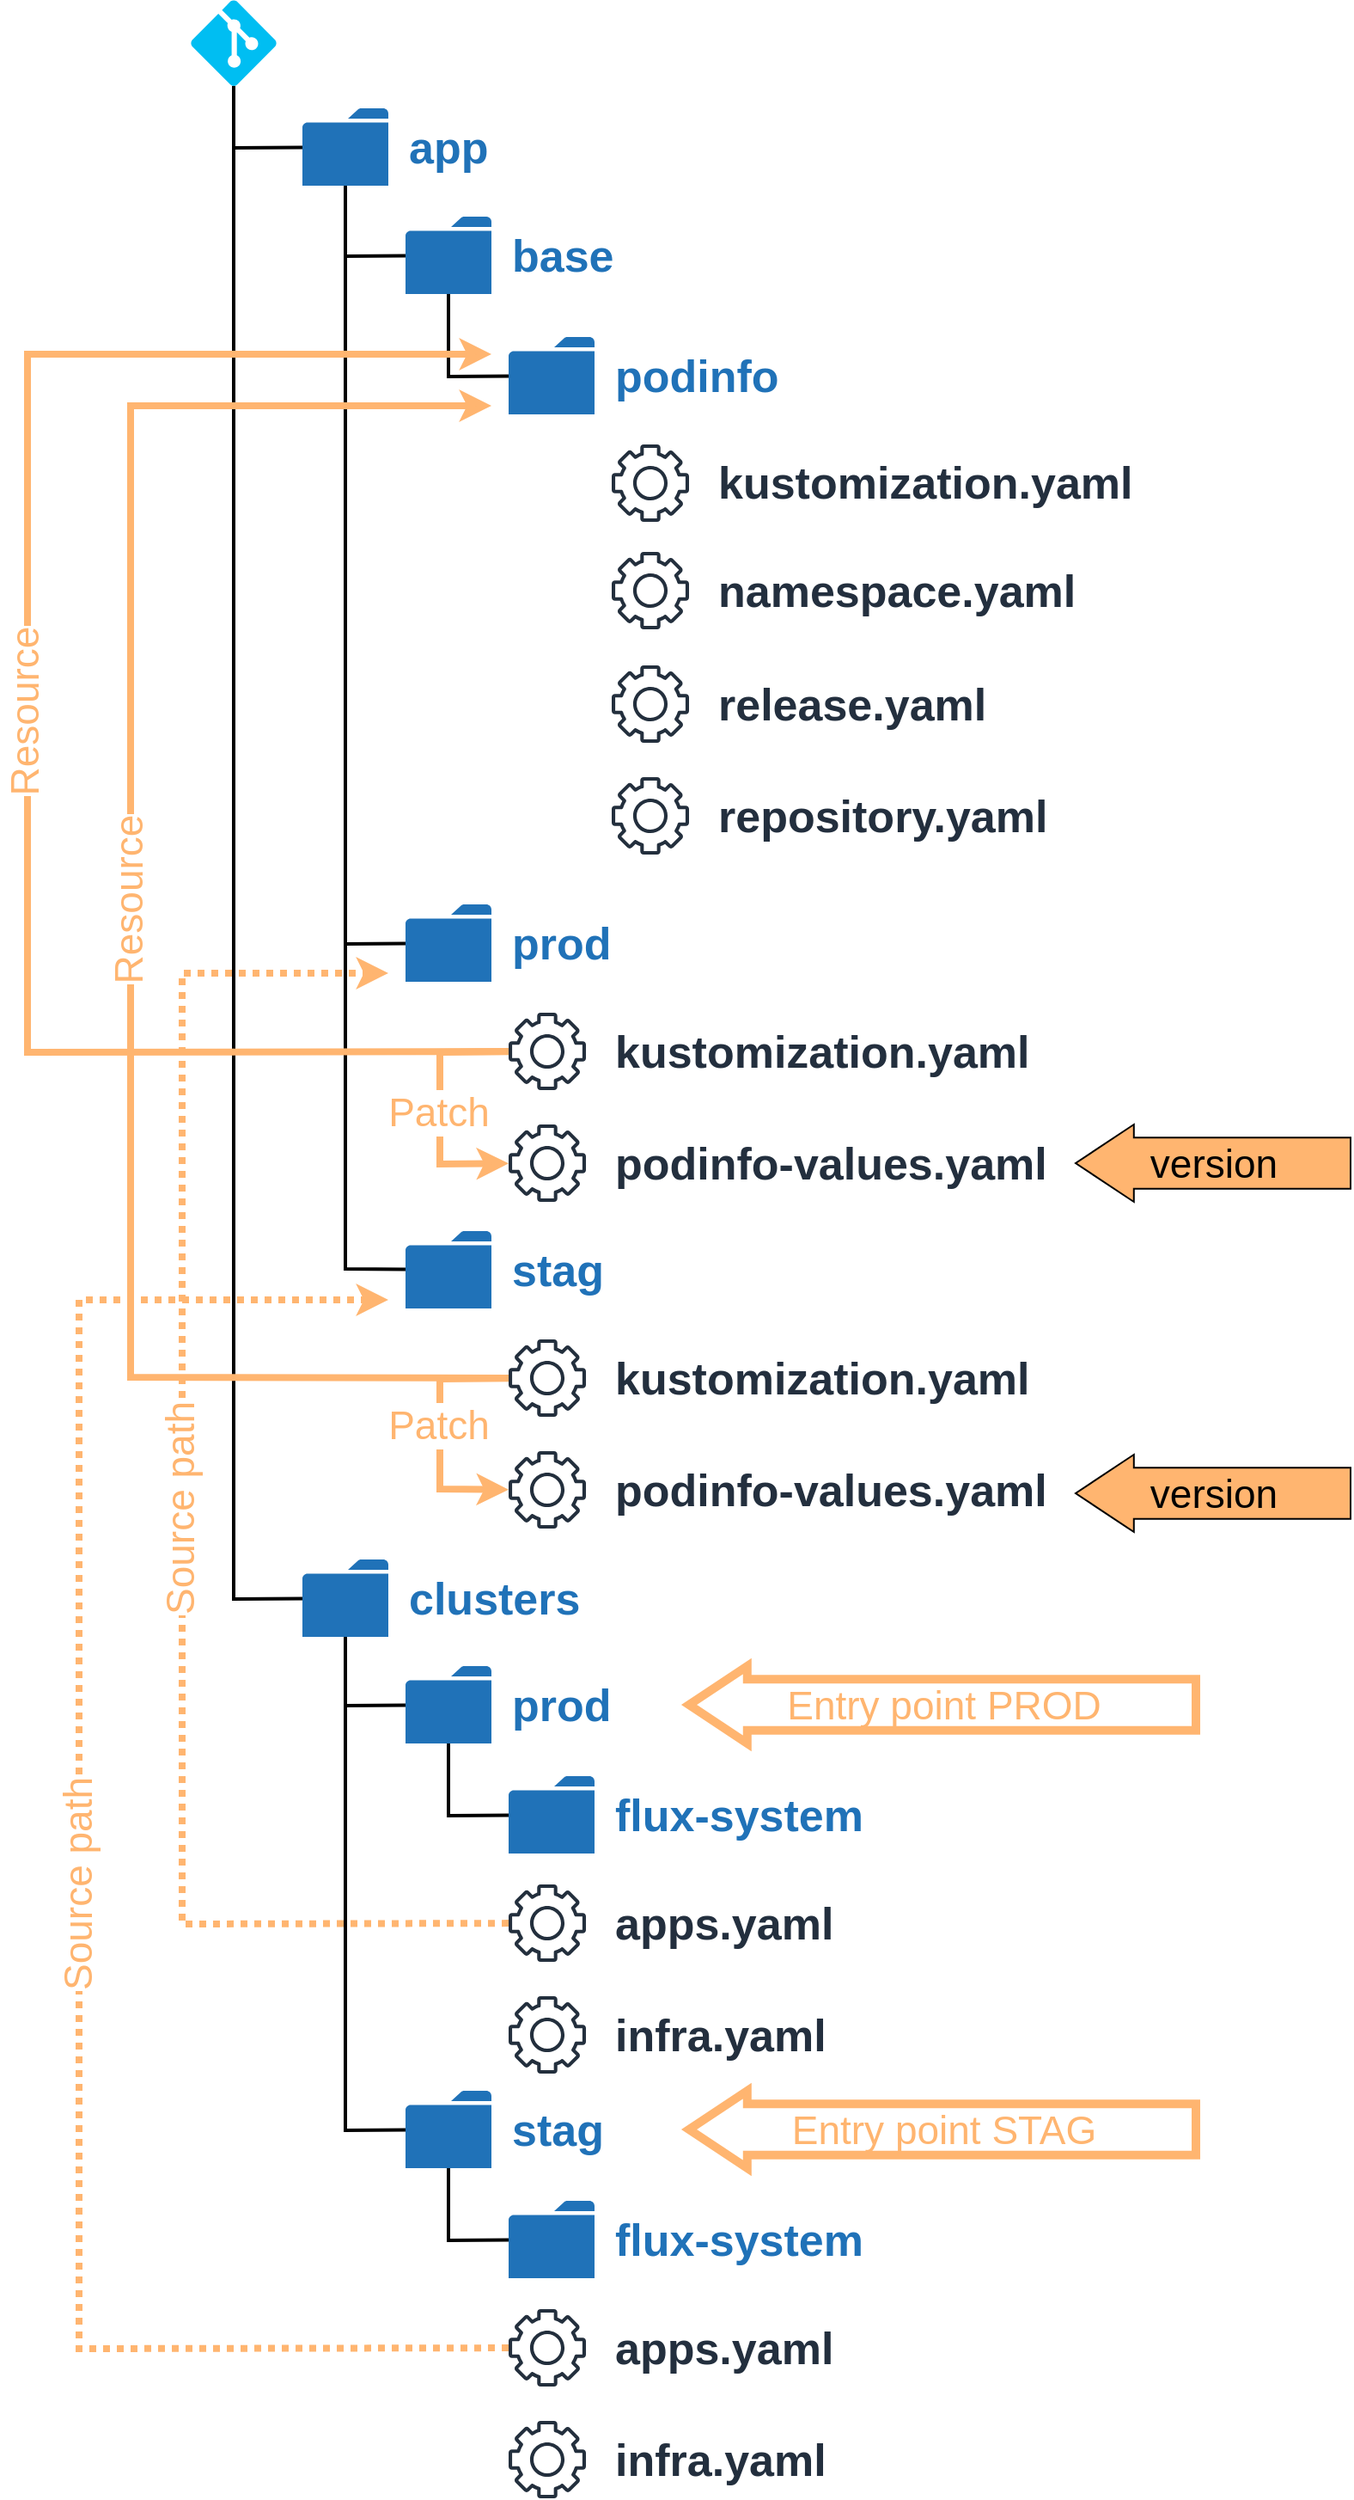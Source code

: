 <mxfile version="23.0.2" type="device">
  <diagram name="Page-1" id="FruoALs_tEZyuk-AfcTi">
    <mxGraphModel dx="1908" dy="1348" grid="1" gridSize="10" guides="1" tooltips="1" connect="1" arrows="0" fold="1" page="1" pageScale="1" pageWidth="827" pageHeight="1169" background="#ffffff" math="0" shadow="0">
      <root>
        <mxCell id="0" />
        <mxCell id="1" parent="0" />
        <mxCell id="3b2edEogAf-gAf7hG7ix-2" value="" style="verticalLabelPosition=bottom;html=1;verticalAlign=top;align=center;strokeColor=none;fillColor=#00BEF2;shape=mxgraph.azure.git_repository;" parent="1" vertex="1">
          <mxGeometry x="135" y="14" width="50" height="50" as="geometry" />
        </mxCell>
        <mxCell id="3b2edEogAf-gAf7hG7ix-6" value="" style="sketch=0;pointerEvents=1;shadow=0;dashed=0;html=1;strokeColor=none;labelPosition=center;verticalLabelPosition=bottom;verticalAlign=top;outlineConnect=0;align=center;shape=mxgraph.office.concepts.folder;fillColor=#2072B8;direction=east;" parent="1" vertex="1">
          <mxGeometry x="200" y="77" width="50" height="45" as="geometry" />
        </mxCell>
        <mxCell id="3b2edEogAf-gAf7hG7ix-7" value="" style="sketch=0;pointerEvents=1;shadow=0;dashed=0;html=1;strokeColor=none;labelPosition=center;verticalLabelPosition=bottom;verticalAlign=top;outlineConnect=0;align=center;shape=mxgraph.office.concepts.folder;fillColor=#2072B8;direction=east;" parent="1" vertex="1">
          <mxGeometry x="200" y="921" width="50" height="45" as="geometry" />
        </mxCell>
        <mxCell id="3b2edEogAf-gAf7hG7ix-10" value="" style="endArrow=none;html=1;rounded=0;entryX=0.5;entryY=1;entryDx=0;entryDy=0;entryPerimeter=0;strokeWidth=2;strokeColor=#000000;" parent="1" source="3b2edEogAf-gAf7hG7ix-6" target="3b2edEogAf-gAf7hG7ix-2" edge="1">
          <mxGeometry width="50" height="50" relative="1" as="geometry">
            <mxPoint x="250" y="120" as="sourcePoint" />
            <mxPoint x="300" y="70" as="targetPoint" />
            <Array as="points">
              <mxPoint x="160" y="100" />
            </Array>
          </mxGeometry>
        </mxCell>
        <mxCell id="3b2edEogAf-gAf7hG7ix-11" value="" style="endArrow=none;html=1;rounded=0;entryX=0.5;entryY=1;entryDx=0;entryDy=0;entryPerimeter=0;strokeColor=#000000;strokeWidth=2;" parent="1" source="3b2edEogAf-gAf7hG7ix-7" target="3b2edEogAf-gAf7hG7ix-2" edge="1">
          <mxGeometry width="50" height="50" relative="1" as="geometry">
            <mxPoint x="250" y="120" as="sourcePoint" />
            <mxPoint x="300" y="70" as="targetPoint" />
            <Array as="points">
              <mxPoint x="160" y="944" />
            </Array>
          </mxGeometry>
        </mxCell>
        <mxCell id="3b2edEogAf-gAf7hG7ix-12" value="&lt;div style=&quot;font-size: 26px;&quot;&gt;&lt;span style=&quot;background-color: initial; font-size: 26px;&quot;&gt;app&lt;/span&gt;&lt;/div&gt;" style="text;html=1;align=left;verticalAlign=middle;whiteSpace=wrap;rounded=0;fontColor=#2072b8;fontSize=26;fontStyle=1" parent="1" vertex="1">
          <mxGeometry x="260" y="84.5" width="60" height="30" as="geometry" />
        </mxCell>
        <mxCell id="3b2edEogAf-gAf7hG7ix-13" value="&lt;div style=&quot;font-size: 26px;&quot;&gt;clusters&lt;/div&gt;" style="text;html=1;align=left;verticalAlign=middle;whiteSpace=wrap;rounded=0;fontColor=#2072b8;fontSize=26;fontStyle=1" parent="1" vertex="1">
          <mxGeometry x="260" y="928.5" width="60" height="30" as="geometry" />
        </mxCell>
        <mxCell id="3b2edEogAf-gAf7hG7ix-17" value="" style="sketch=0;pointerEvents=1;shadow=0;dashed=0;html=1;strokeColor=none;labelPosition=center;verticalLabelPosition=bottom;verticalAlign=top;outlineConnect=0;align=center;shape=mxgraph.office.concepts.folder;fillColor=#2072B8;direction=east;" parent="1" vertex="1">
          <mxGeometry x="260" y="140" width="50" height="45" as="geometry" />
        </mxCell>
        <mxCell id="3b2edEogAf-gAf7hG7ix-18" value="" style="sketch=0;pointerEvents=1;shadow=0;dashed=0;html=1;strokeColor=none;labelPosition=center;verticalLabelPosition=bottom;verticalAlign=top;outlineConnect=0;align=center;shape=mxgraph.office.concepts.folder;fillColor=#2072B8;direction=east;" parent="1" vertex="1">
          <mxGeometry x="260" y="540" width="50" height="45" as="geometry" />
        </mxCell>
        <mxCell id="zaEe0bXdzHLh9Qlse5yY-1" value="&lt;div style=&quot;font-size: 26px;&quot;&gt;&lt;span style=&quot;background-color: initial; font-size: 26px;&quot;&gt;base&lt;/span&gt;&lt;/div&gt;" style="text;html=1;align=left;verticalAlign=middle;whiteSpace=wrap;rounded=0;fontColor=#2072b8;fontSize=26;fontStyle=1" vertex="1" parent="1">
          <mxGeometry x="320" y="147.5" width="60" height="30" as="geometry" />
        </mxCell>
        <mxCell id="zaEe0bXdzHLh9Qlse5yY-2" value="&lt;div style=&quot;font-size: 26px;&quot;&gt;&lt;span style=&quot;background-color: initial; font-size: 26px;&quot;&gt;prod&lt;/span&gt;&lt;/div&gt;" style="text;html=1;align=left;verticalAlign=middle;whiteSpace=wrap;rounded=0;fontColor=#2072b8;fontSize=26;fontStyle=1" vertex="1" parent="1">
          <mxGeometry x="320" y="547.5" width="60" height="30" as="geometry" />
        </mxCell>
        <mxCell id="zaEe0bXdzHLh9Qlse5yY-3" value="" style="sketch=0;pointerEvents=1;shadow=0;dashed=0;html=1;strokeColor=none;labelPosition=center;verticalLabelPosition=bottom;verticalAlign=top;outlineConnect=0;align=center;shape=mxgraph.office.concepts.folder;fillColor=#2072B8;direction=east;" vertex="1" parent="1">
          <mxGeometry x="260" y="730" width="50" height="45" as="geometry" />
        </mxCell>
        <mxCell id="zaEe0bXdzHLh9Qlse5yY-4" value="&lt;div style=&quot;font-size: 26px;&quot;&gt;&lt;span style=&quot;background-color: initial; font-size: 26px;&quot;&gt;stag&lt;/span&gt;&lt;/div&gt;" style="text;html=1;align=left;verticalAlign=middle;whiteSpace=wrap;rounded=0;fontColor=#2072b8;fontSize=26;fontStyle=1" vertex="1" parent="1">
          <mxGeometry x="320" y="737.5" width="60" height="30" as="geometry" />
        </mxCell>
        <mxCell id="zaEe0bXdzHLh9Qlse5yY-5" value="" style="sketch=0;pointerEvents=1;shadow=0;dashed=0;html=1;strokeColor=none;labelPosition=center;verticalLabelPosition=bottom;verticalAlign=top;outlineConnect=0;align=center;shape=mxgraph.office.concepts.folder;fillColor=#2072B8;direction=east;" vertex="1" parent="1">
          <mxGeometry x="320" y="210" width="50" height="45" as="geometry" />
        </mxCell>
        <mxCell id="zaEe0bXdzHLh9Qlse5yY-6" value="&lt;div style=&quot;font-size: 26px;&quot;&gt;&lt;span style=&quot;background-color: initial; font-size: 26px;&quot;&gt;podinfo&lt;/span&gt;&lt;/div&gt;" style="text;html=1;align=left;verticalAlign=middle;whiteSpace=wrap;rounded=0;fontColor=#2072b8;fontSize=26;fontStyle=1" vertex="1" parent="1">
          <mxGeometry x="380" y="217.5" width="60" height="30" as="geometry" />
        </mxCell>
        <mxCell id="zaEe0bXdzHLh9Qlse5yY-8" value="&lt;div style=&quot;font-size: 26px;&quot;&gt;&lt;span style=&quot;background-color: initial; font-size: 26px;&quot;&gt;kustomization.yaml&lt;/span&gt;&lt;/div&gt;" style="text;html=1;align=left;verticalAlign=middle;whiteSpace=wrap;rounded=0;fontColor=#232f3e;fontSize=26;fontStyle=1" vertex="1" parent="1">
          <mxGeometry x="440" y="280" width="60" height="30" as="geometry" />
        </mxCell>
        <mxCell id="zaEe0bXdzHLh9Qlse5yY-10" value="" style="outlineConnect=0;fontColor=#232F3E;gradientColor=none;fillColor=#232F3D;strokeColor=none;dashed=0;verticalLabelPosition=bottom;verticalAlign=top;align=center;html=1;fontSize=12;fontStyle=0;aspect=fixed;pointerEvents=1;shape=mxgraph.aws4.gear;gradientDirection=north;shadow=0;" vertex="1" parent="1">
          <mxGeometry x="380" y="272.5" width="45" height="45" as="geometry" />
        </mxCell>
        <mxCell id="zaEe0bXdzHLh9Qlse5yY-11" value="&lt;div style=&quot;&quot;&gt;namespace.yaml&lt;br&gt;&lt;/div&gt;" style="text;html=1;align=left;verticalAlign=middle;whiteSpace=wrap;rounded=0;fontColor=#232f3e;fontSize=26;fontStyle=1" vertex="1" parent="1">
          <mxGeometry x="440" y="342.5" width="60" height="30" as="geometry" />
        </mxCell>
        <mxCell id="zaEe0bXdzHLh9Qlse5yY-12" value="" style="outlineConnect=0;fontColor=#232F3E;gradientColor=none;fillColor=#232F3D;strokeColor=none;dashed=0;verticalLabelPosition=bottom;verticalAlign=top;align=center;html=1;fontSize=12;fontStyle=0;aspect=fixed;pointerEvents=1;shape=mxgraph.aws4.gear;gradientDirection=north;shadow=0;" vertex="1" parent="1">
          <mxGeometry x="380" y="335" width="45" height="45" as="geometry" />
        </mxCell>
        <mxCell id="zaEe0bXdzHLh9Qlse5yY-13" value="&lt;div style=&quot;&quot;&gt;release.yaml&lt;br&gt;&lt;/div&gt;" style="text;html=1;align=left;verticalAlign=middle;whiteSpace=wrap;rounded=0;fontColor=#232f3e;fontSize=26;fontStyle=1" vertex="1" parent="1">
          <mxGeometry x="440" y="408.5" width="60" height="30" as="geometry" />
        </mxCell>
        <mxCell id="zaEe0bXdzHLh9Qlse5yY-14" value="" style="outlineConnect=0;fontColor=#232F3E;gradientColor=none;fillColor=#232F3D;strokeColor=none;dashed=0;verticalLabelPosition=bottom;verticalAlign=top;align=center;html=1;fontSize=12;fontStyle=0;aspect=fixed;pointerEvents=1;shape=mxgraph.aws4.gear;gradientDirection=north;shadow=0;" vertex="1" parent="1">
          <mxGeometry x="380" y="401" width="45" height="45" as="geometry" />
        </mxCell>
        <mxCell id="zaEe0bXdzHLh9Qlse5yY-15" value="&lt;div style=&quot;&quot;&gt;repository.yaml&lt;br&gt;&lt;/div&gt;" style="text;html=1;align=left;verticalAlign=middle;whiteSpace=wrap;rounded=0;fontColor=#232f3e;fontSize=26;fontStyle=1" vertex="1" parent="1">
          <mxGeometry x="440" y="473.5" width="60" height="30" as="geometry" />
        </mxCell>
        <mxCell id="zaEe0bXdzHLh9Qlse5yY-16" value="" style="outlineConnect=0;fontColor=#232F3E;gradientColor=none;fillColor=#232F3D;strokeColor=none;dashed=0;verticalLabelPosition=bottom;verticalAlign=top;align=center;html=1;fontSize=12;fontStyle=0;aspect=fixed;pointerEvents=1;shape=mxgraph.aws4.gear;gradientDirection=north;shadow=0;" vertex="1" parent="1">
          <mxGeometry x="380" y="466" width="45" height="45" as="geometry" />
        </mxCell>
        <mxCell id="zaEe0bXdzHLh9Qlse5yY-17" value="" style="endArrow=none;html=1;rounded=0;strokeWidth=2;strokeColor=#000000;" edge="1" parent="1" source="3b2edEogAf-gAf7hG7ix-17" target="3b2edEogAf-gAf7hG7ix-6">
          <mxGeometry width="50" height="50" relative="1" as="geometry">
            <mxPoint x="180" y="210" as="sourcePoint" />
            <mxPoint x="230" y="160" as="targetPoint" />
            <Array as="points">
              <mxPoint x="225" y="163" />
            </Array>
          </mxGeometry>
        </mxCell>
        <mxCell id="zaEe0bXdzHLh9Qlse5yY-18" value="" style="endArrow=none;html=1;rounded=0;strokeWidth=2;strokeColor=#000000;" edge="1" parent="1" source="zaEe0bXdzHLh9Qlse5yY-5" target="3b2edEogAf-gAf7hG7ix-17">
          <mxGeometry width="50" height="50" relative="1" as="geometry">
            <mxPoint x="230" y="257.5" as="sourcePoint" />
            <mxPoint x="280" y="207.5" as="targetPoint" />
            <Array as="points">
              <mxPoint x="285" y="233" />
            </Array>
          </mxGeometry>
        </mxCell>
        <mxCell id="zaEe0bXdzHLh9Qlse5yY-19" value="" style="endArrow=none;html=1;rounded=0;strokeWidth=2;strokeColor=#000000;" edge="1" parent="1" source="3b2edEogAf-gAf7hG7ix-18" target="3b2edEogAf-gAf7hG7ix-6">
          <mxGeometry width="50" height="50" relative="1" as="geometry">
            <mxPoint x="210" y="370" as="sourcePoint" />
            <mxPoint x="260" y="320" as="targetPoint" />
            <Array as="points">
              <mxPoint x="225" y="563" />
            </Array>
          </mxGeometry>
        </mxCell>
        <mxCell id="zaEe0bXdzHLh9Qlse5yY-20" value="&lt;div style=&quot;&quot;&gt;kustomization.yaml&lt;br&gt;&lt;/div&gt;" style="text;html=1;align=left;verticalAlign=middle;whiteSpace=wrap;rounded=0;fontColor=#232f3e;fontSize=26;fontStyle=1" vertex="1" parent="1">
          <mxGeometry x="380" y="610.5" width="60" height="30" as="geometry" />
        </mxCell>
        <mxCell id="zaEe0bXdzHLh9Qlse5yY-21" value="" style="outlineConnect=0;fontColor=#232F3E;gradientColor=none;fillColor=#232F3D;strokeColor=none;dashed=0;verticalLabelPosition=bottom;verticalAlign=top;align=center;html=1;fontSize=12;fontStyle=0;aspect=fixed;pointerEvents=1;shape=mxgraph.aws4.gear;gradientDirection=north;shadow=0;" vertex="1" parent="1">
          <mxGeometry x="320" y="603" width="45" height="45" as="geometry" />
        </mxCell>
        <mxCell id="zaEe0bXdzHLh9Qlse5yY-22" value="&lt;div style=&quot;&quot;&gt;podinfo-values.yaml&lt;br&gt;&lt;/div&gt;" style="text;html=1;align=left;verticalAlign=middle;whiteSpace=wrap;rounded=0;fontColor=#232f3e;fontSize=26;fontStyle=1" vertex="1" parent="1">
          <mxGeometry x="380" y="675.5" width="260" height="30" as="geometry" />
        </mxCell>
        <mxCell id="zaEe0bXdzHLh9Qlse5yY-23" value="" style="outlineConnect=0;fontColor=#232F3E;gradientColor=none;fillColor=#232F3D;strokeColor=none;dashed=0;verticalLabelPosition=bottom;verticalAlign=top;align=center;html=1;fontSize=12;fontStyle=0;aspect=fixed;pointerEvents=1;shape=mxgraph.aws4.gear;gradientDirection=north;shadow=0;" vertex="1" parent="1">
          <mxGeometry x="320" y="668" width="45" height="45" as="geometry" />
        </mxCell>
        <mxCell id="zaEe0bXdzHLh9Qlse5yY-24" value="&lt;div style=&quot;&quot;&gt;kustomization.yaml&lt;br&gt;&lt;/div&gt;" style="text;html=1;align=left;verticalAlign=middle;whiteSpace=wrap;rounded=0;fontColor=#232f3e;fontSize=26;fontStyle=1" vertex="1" parent="1">
          <mxGeometry x="380" y="800.5" width="60" height="30" as="geometry" />
        </mxCell>
        <mxCell id="zaEe0bXdzHLh9Qlse5yY-25" value="" style="outlineConnect=0;fontColor=#232F3E;gradientColor=none;fillColor=#232F3D;strokeColor=none;dashed=0;verticalLabelPosition=bottom;verticalAlign=top;align=center;html=1;fontSize=12;fontStyle=0;aspect=fixed;pointerEvents=1;shape=mxgraph.aws4.gear;gradientDirection=north;shadow=0;" vertex="1" parent="1">
          <mxGeometry x="320" y="793" width="45" height="45" as="geometry" />
        </mxCell>
        <mxCell id="zaEe0bXdzHLh9Qlse5yY-26" value="&lt;div style=&quot;&quot;&gt;podinfo-values.yaml&lt;br&gt;&lt;/div&gt;" style="text;html=1;align=left;verticalAlign=middle;whiteSpace=wrap;rounded=0;fontColor=#232f3e;fontSize=26;fontStyle=1" vertex="1" parent="1">
          <mxGeometry x="380" y="865.5" width="260" height="30" as="geometry" />
        </mxCell>
        <mxCell id="zaEe0bXdzHLh9Qlse5yY-27" value="" style="outlineConnect=0;fontColor=#232F3E;gradientColor=none;fillColor=#232F3D;strokeColor=none;dashed=0;verticalLabelPosition=bottom;verticalAlign=top;align=center;html=1;fontSize=12;fontStyle=0;aspect=fixed;pointerEvents=1;shape=mxgraph.aws4.gear;gradientDirection=north;shadow=0;" vertex="1" parent="1">
          <mxGeometry x="320" y="858" width="45" height="45" as="geometry" />
        </mxCell>
        <mxCell id="zaEe0bXdzHLh9Qlse5yY-28" value="" style="endArrow=none;html=1;rounded=0;strokeWidth=2;strokeColor=#000000;" edge="1" parent="1" source="zaEe0bXdzHLh9Qlse5yY-3" target="3b2edEogAf-gAf7hG7ix-6">
          <mxGeometry width="50" height="50" relative="1" as="geometry">
            <mxPoint x="250" y="720" as="sourcePoint" />
            <mxPoint x="300" y="670" as="targetPoint" />
            <Array as="points">
              <mxPoint x="225" y="752" />
            </Array>
          </mxGeometry>
        </mxCell>
        <mxCell id="zaEe0bXdzHLh9Qlse5yY-32" value="version" style="html=1;shadow=0;dashed=0;align=center;verticalAlign=middle;shape=mxgraph.arrows2.arrow;dy=0.34;dx=33.89;flipH=1;notch=0;fontSize=23;fillColor=#FFB570;fontColor=#000000;fontStyle=0" vertex="1" parent="1">
          <mxGeometry x="650" y="860" width="160" height="45" as="geometry" />
        </mxCell>
        <mxCell id="zaEe0bXdzHLh9Qlse5yY-33" value="version" style="html=1;shadow=0;dashed=0;align=center;verticalAlign=middle;shape=mxgraph.arrows2.arrow;dy=0.34;dx=33.89;flipH=1;notch=0;fontSize=23;fillColor=#FFB570;fontColor=#000000;fontStyle=0" vertex="1" parent="1">
          <mxGeometry x="650" y="668" width="160" height="45" as="geometry" />
        </mxCell>
        <mxCell id="zaEe0bXdzHLh9Qlse5yY-34" value="" style="endArrow=classic;html=1;rounded=0;strokeWidth=4;strokeColor=#FFB570;" edge="1" parent="1" source="zaEe0bXdzHLh9Qlse5yY-21">
          <mxGeometry width="50" height="50" relative="1" as="geometry">
            <mxPoint x="280" y="560" as="sourcePoint" />
            <mxPoint x="310" y="220" as="targetPoint" />
            <Array as="points">
              <mxPoint x="40" y="626" />
              <mxPoint x="40" y="220" />
            </Array>
          </mxGeometry>
        </mxCell>
        <mxCell id="zaEe0bXdzHLh9Qlse5yY-35" value="Resource" style="edgeLabel;html=1;align=center;verticalAlign=middle;resizable=0;points=[];rotation=270;fontSize=23;fontColor=#FFB570;labelBackgroundColor=#FFFFFF;fontStyle=0;imageAspect=1;arcSize=12;fillOpacity=100;absoluteArcSize=0;noLabel=0;" vertex="1" connectable="0" parent="zaEe0bXdzHLh9Qlse5yY-34">
          <mxGeometry relative="1" as="geometry">
            <mxPoint x="-2" as="offset" />
          </mxGeometry>
        </mxCell>
        <mxCell id="zaEe0bXdzHLh9Qlse5yY-38" value="" style="endArrow=classic;html=1;rounded=0;strokeWidth=4;strokeColor=#FFB570;" edge="1" parent="1" source="zaEe0bXdzHLh9Qlse5yY-21" target="zaEe0bXdzHLh9Qlse5yY-23">
          <mxGeometry width="50" height="50" relative="1" as="geometry">
            <mxPoint x="280" y="730" as="sourcePoint" />
            <mxPoint x="330" y="680" as="targetPoint" />
            <Array as="points">
              <mxPoint x="280" y="626" />
              <mxPoint x="280" y="691" />
            </Array>
          </mxGeometry>
        </mxCell>
        <mxCell id="zaEe0bXdzHLh9Qlse5yY-39" value="Patch" style="edgeLabel;html=1;align=center;verticalAlign=middle;resizable=0;points=[];fontSize=23;fontColor=#FFB570;labelBackgroundColor=#FFFFFF;" vertex="1" connectable="0" parent="zaEe0bXdzHLh9Qlse5yY-38">
          <mxGeometry x="0.027" y="-1" relative="1" as="geometry">
            <mxPoint as="offset" />
          </mxGeometry>
        </mxCell>
        <mxCell id="zaEe0bXdzHLh9Qlse5yY-41" value="" style="sketch=0;pointerEvents=1;shadow=0;dashed=0;html=1;strokeColor=none;labelPosition=center;verticalLabelPosition=bottom;verticalAlign=top;outlineConnect=0;align=center;shape=mxgraph.office.concepts.folder;fillColor=#2072B8;direction=east;" vertex="1" parent="1">
          <mxGeometry x="260" y="983" width="50" height="45" as="geometry" />
        </mxCell>
        <mxCell id="zaEe0bXdzHLh9Qlse5yY-42" value="&lt;div style=&quot;font-size: 26px;&quot;&gt;&lt;span style=&quot;background-color: initial; font-size: 26px;&quot;&gt;prod&lt;/span&gt;&lt;/div&gt;" style="text;html=1;align=left;verticalAlign=middle;whiteSpace=wrap;rounded=0;fontColor=#2072b8;fontSize=26;fontStyle=1" vertex="1" parent="1">
          <mxGeometry x="320" y="990.5" width="60" height="30" as="geometry" />
        </mxCell>
        <mxCell id="zaEe0bXdzHLh9Qlse5yY-43" value="" style="sketch=0;pointerEvents=1;shadow=0;dashed=0;html=1;strokeColor=none;labelPosition=center;verticalLabelPosition=bottom;verticalAlign=top;outlineConnect=0;align=center;shape=mxgraph.office.concepts.folder;fillColor=#2072B8;direction=east;" vertex="1" parent="1">
          <mxGeometry x="320" y="1047" width="50" height="45" as="geometry" />
        </mxCell>
        <mxCell id="zaEe0bXdzHLh9Qlse5yY-44" value="&lt;div style=&quot;font-size: 26px;&quot;&gt;&lt;span style=&quot;background-color: initial; font-size: 26px;&quot;&gt;flux-system&lt;/span&gt;&lt;/div&gt;" style="text;html=1;align=left;verticalAlign=middle;whiteSpace=wrap;rounded=0;fontColor=#2072b8;fontSize=26;fontStyle=1" vertex="1" parent="1">
          <mxGeometry x="380" y="1054.5" width="180" height="30" as="geometry" />
        </mxCell>
        <mxCell id="zaEe0bXdzHLh9Qlse5yY-45" value="&lt;div style=&quot;&quot;&gt;apps.yaml&lt;br&gt;&lt;/div&gt;" style="text;html=1;align=left;verticalAlign=middle;whiteSpace=wrap;rounded=0;fontColor=#232f3e;fontSize=26;fontStyle=1" vertex="1" parent="1">
          <mxGeometry x="380" y="1117.5" width="60" height="30" as="geometry" />
        </mxCell>
        <mxCell id="zaEe0bXdzHLh9Qlse5yY-46" value="" style="outlineConnect=0;fontColor=#232F3E;gradientColor=none;fillColor=#232F3D;strokeColor=none;dashed=0;verticalLabelPosition=bottom;verticalAlign=top;align=center;html=1;fontSize=12;fontStyle=0;aspect=fixed;pointerEvents=1;shape=mxgraph.aws4.gear;gradientDirection=north;shadow=0;" vertex="1" parent="1">
          <mxGeometry x="320" y="1110" width="45" height="45" as="geometry" />
        </mxCell>
        <mxCell id="zaEe0bXdzHLh9Qlse5yY-47" value="&lt;div style=&quot;&quot;&gt;infra.yaml&lt;br&gt;&lt;/div&gt;" style="text;html=1;align=left;verticalAlign=middle;whiteSpace=wrap;rounded=0;fontColor=#232f3e;fontSize=26;fontStyle=1" vertex="1" parent="1">
          <mxGeometry x="380" y="1182.5" width="140" height="30" as="geometry" />
        </mxCell>
        <mxCell id="zaEe0bXdzHLh9Qlse5yY-48" value="" style="outlineConnect=0;fontColor=#232F3E;gradientColor=none;fillColor=#232F3D;strokeColor=none;dashed=0;verticalLabelPosition=bottom;verticalAlign=top;align=center;html=1;fontSize=12;fontStyle=0;aspect=fixed;pointerEvents=1;shape=mxgraph.aws4.gear;gradientDirection=north;shadow=0;" vertex="1" parent="1">
          <mxGeometry x="320" y="1175" width="45" height="45" as="geometry" />
        </mxCell>
        <mxCell id="zaEe0bXdzHLh9Qlse5yY-53" value="" style="sketch=0;pointerEvents=1;shadow=0;dashed=0;html=1;strokeColor=none;labelPosition=center;verticalLabelPosition=bottom;verticalAlign=top;outlineConnect=0;align=center;shape=mxgraph.office.concepts.folder;fillColor=#2072B8;direction=east;" vertex="1" parent="1">
          <mxGeometry x="260" y="1230" width="50" height="45" as="geometry" />
        </mxCell>
        <mxCell id="zaEe0bXdzHLh9Qlse5yY-54" value="&lt;div style=&quot;font-size: 26px;&quot;&gt;&lt;span style=&quot;background-color: initial; font-size: 26px;&quot;&gt;stag&lt;/span&gt;&lt;/div&gt;" style="text;html=1;align=left;verticalAlign=middle;whiteSpace=wrap;rounded=0;fontColor=#2072b8;fontSize=26;fontStyle=1" vertex="1" parent="1">
          <mxGeometry x="320" y="1237.5" width="60" height="30" as="geometry" />
        </mxCell>
        <mxCell id="zaEe0bXdzHLh9Qlse5yY-55" value="" style="sketch=0;pointerEvents=1;shadow=0;dashed=0;html=1;strokeColor=none;labelPosition=center;verticalLabelPosition=bottom;verticalAlign=top;outlineConnect=0;align=center;shape=mxgraph.office.concepts.folder;fillColor=#2072B8;direction=east;" vertex="1" parent="1">
          <mxGeometry x="320" y="1294" width="50" height="45" as="geometry" />
        </mxCell>
        <mxCell id="zaEe0bXdzHLh9Qlse5yY-56" value="&lt;div style=&quot;font-size: 26px;&quot;&gt;&lt;span style=&quot;background-color: initial; font-size: 26px;&quot;&gt;flux-system&lt;/span&gt;&lt;/div&gt;" style="text;html=1;align=left;verticalAlign=middle;whiteSpace=wrap;rounded=0;fontColor=#2072b8;fontSize=26;fontStyle=1" vertex="1" parent="1">
          <mxGeometry x="380" y="1301.5" width="190" height="30" as="geometry" />
        </mxCell>
        <mxCell id="zaEe0bXdzHLh9Qlse5yY-57" value="&lt;div style=&quot;&quot;&gt;apps.yaml&lt;br&gt;&lt;/div&gt;" style="text;html=1;align=left;verticalAlign=middle;whiteSpace=wrap;rounded=0;fontColor=#232f3e;fontSize=26;fontStyle=1" vertex="1" parent="1">
          <mxGeometry x="380" y="1364.5" width="60" height="30" as="geometry" />
        </mxCell>
        <mxCell id="zaEe0bXdzHLh9Qlse5yY-58" value="" style="outlineConnect=0;fontColor=#232F3E;gradientColor=none;fillColor=#232F3D;strokeColor=none;dashed=0;verticalLabelPosition=bottom;verticalAlign=top;align=center;html=1;fontSize=12;fontStyle=0;aspect=fixed;pointerEvents=1;shape=mxgraph.aws4.gear;gradientDirection=north;shadow=0;" vertex="1" parent="1">
          <mxGeometry x="320" y="1357" width="45" height="45" as="geometry" />
        </mxCell>
        <mxCell id="zaEe0bXdzHLh9Qlse5yY-59" value="&lt;div style=&quot;&quot;&gt;infra.yaml&lt;br&gt;&lt;/div&gt;" style="text;html=1;align=left;verticalAlign=middle;whiteSpace=wrap;rounded=0;fontColor=#232f3e;fontSize=26;fontStyle=1" vertex="1" parent="1">
          <mxGeometry x="380" y="1429.5" width="140" height="30" as="geometry" />
        </mxCell>
        <mxCell id="zaEe0bXdzHLh9Qlse5yY-60" value="" style="outlineConnect=0;fontColor=#232F3E;gradientColor=none;fillColor=#232F3D;strokeColor=none;dashed=0;verticalLabelPosition=bottom;verticalAlign=top;align=center;html=1;fontSize=12;fontStyle=0;aspect=fixed;pointerEvents=1;shape=mxgraph.aws4.gear;gradientDirection=north;shadow=0;" vertex="1" parent="1">
          <mxGeometry x="320" y="1422" width="45" height="45" as="geometry" />
        </mxCell>
        <mxCell id="zaEe0bXdzHLh9Qlse5yY-61" value="" style="endArrow=none;html=1;rounded=0;strokeWidth=2;strokeColor=#000000;" edge="1" parent="1" source="zaEe0bXdzHLh9Qlse5yY-41" target="3b2edEogAf-gAf7hG7ix-7">
          <mxGeometry width="50" height="50" relative="1" as="geometry">
            <mxPoint x="300" y="1180" as="sourcePoint" />
            <mxPoint x="350" y="1130" as="targetPoint" />
            <Array as="points">
              <mxPoint x="225" y="1006" />
            </Array>
          </mxGeometry>
        </mxCell>
        <mxCell id="zaEe0bXdzHLh9Qlse5yY-62" value="" style="endArrow=none;html=1;rounded=0;strokeColor=#000000;strokeWidth=2;" edge="1" parent="1" source="zaEe0bXdzHLh9Qlse5yY-53" target="3b2edEogAf-gAf7hG7ix-7">
          <mxGeometry width="50" height="50" relative="1" as="geometry">
            <mxPoint x="300" y="1180" as="sourcePoint" />
            <mxPoint x="350" y="1130" as="targetPoint" />
            <Array as="points">
              <mxPoint x="225" y="1253" />
            </Array>
          </mxGeometry>
        </mxCell>
        <mxCell id="zaEe0bXdzHLh9Qlse5yY-63" value="" style="endArrow=none;html=1;rounded=0;strokeColor=#000000;strokeWidth=2;" edge="1" parent="1" source="zaEe0bXdzHLh9Qlse5yY-43" target="zaEe0bXdzHLh9Qlse5yY-41">
          <mxGeometry width="50" height="50" relative="1" as="geometry">
            <mxPoint x="300" y="1180" as="sourcePoint" />
            <mxPoint x="350" y="1130" as="targetPoint" />
            <Array as="points">
              <mxPoint x="285" y="1070" />
            </Array>
          </mxGeometry>
        </mxCell>
        <mxCell id="zaEe0bXdzHLh9Qlse5yY-64" value="" style="endArrow=none;html=1;rounded=0;strokeColor=#000000;strokeWidth=2;" edge="1" parent="1" source="zaEe0bXdzHLh9Qlse5yY-55" target="zaEe0bXdzHLh9Qlse5yY-53">
          <mxGeometry width="50" height="50" relative="1" as="geometry">
            <mxPoint x="300" y="1440" as="sourcePoint" />
            <mxPoint x="350" y="1390" as="targetPoint" />
            <Array as="points">
              <mxPoint x="285" y="1317" />
            </Array>
          </mxGeometry>
        </mxCell>
        <mxCell id="zaEe0bXdzHLh9Qlse5yY-65" value="" style="endArrow=classic;html=1;rounded=0;strokeColor=#FFB570;strokeWidth=4;fontSize=23;fontColor=#FFB570;labelBackgroundColor=#FFFFFF;" edge="1" parent="1" source="zaEe0bXdzHLh9Qlse5yY-25" target="zaEe0bXdzHLh9Qlse5yY-27">
          <mxGeometry width="50" height="50" relative="1" as="geometry">
            <mxPoint x="290" y="650" as="sourcePoint" />
            <mxPoint x="350" y="610" as="targetPoint" />
            <Array as="points">
              <mxPoint x="280" y="816" />
              <mxPoint x="280" y="880" />
            </Array>
          </mxGeometry>
        </mxCell>
        <mxCell id="zaEe0bXdzHLh9Qlse5yY-66" value="Patch" style="edgeLabel;html=1;align=center;verticalAlign=middle;resizable=0;points=[];fontSize=23;fontColor=#FFB570;labelBackgroundColor=#FFFFFF;" vertex="1" connectable="0" parent="zaEe0bXdzHLh9Qlse5yY-65">
          <mxGeometry x="-0.073" y="-1" relative="1" as="geometry">
            <mxPoint as="offset" />
          </mxGeometry>
        </mxCell>
        <mxCell id="zaEe0bXdzHLh9Qlse5yY-67" value="" style="endArrow=classic;html=1;rounded=0;fontColor=#FFB570;strokeWidth=4;strokeColor=#FFB570;" edge="1" parent="1" source="zaEe0bXdzHLh9Qlse5yY-25">
          <mxGeometry width="50" height="50" relative="1" as="geometry">
            <mxPoint x="360" y="710" as="sourcePoint" />
            <mxPoint x="310" y="250" as="targetPoint" />
            <Array as="points">
              <mxPoint x="100" y="815" />
              <mxPoint x="100" y="250" />
            </Array>
          </mxGeometry>
        </mxCell>
        <mxCell id="zaEe0bXdzHLh9Qlse5yY-68" value="Resource" style="edgeLabel;html=1;align=center;verticalAlign=middle;resizable=0;points=[];fontSize=23;fontColor=#FFB570;labelBackgroundColor=#FFFFFF;rotation=270;" vertex="1" connectable="0" parent="zaEe0bXdzHLh9Qlse5yY-67">
          <mxGeometry relative="1" as="geometry">
            <mxPoint x="-1" as="offset" />
          </mxGeometry>
        </mxCell>
        <mxCell id="zaEe0bXdzHLh9Qlse5yY-69" value="Entry point PROD" style="html=1;shadow=0;dashed=0;align=center;verticalAlign=middle;shape=mxgraph.arrows2.arrow;dy=0.34;dx=33.89;flipH=1;notch=0;fontSize=23;fillColor=#FFFFFF;fontColor=#FFB570;fontStyle=0;strokeColor=#FFB570;strokeWidth=5;" vertex="1" parent="1">
          <mxGeometry x="425" y="983" width="295" height="45" as="geometry" />
        </mxCell>
        <mxCell id="zaEe0bXdzHLh9Qlse5yY-70" value="Entry point STAG" style="html=1;shadow=0;dashed=0;align=center;verticalAlign=middle;shape=mxgraph.arrows2.arrow;dy=0.34;dx=33.89;flipH=1;notch=0;fontSize=23;fillColor=#FFFFFF;fontColor=#FFB570;fontStyle=0;strokeColor=#FFB570;strokeWidth=5;" vertex="1" parent="1">
          <mxGeometry x="425" y="1230" width="295" height="45" as="geometry" />
        </mxCell>
        <mxCell id="zaEe0bXdzHLh9Qlse5yY-71" value="" style="endArrow=classic;html=1;rounded=0;strokeWidth=4;dashed=1;dashPattern=1 1;strokeColor=#FFB570;" edge="1" parent="1" source="zaEe0bXdzHLh9Qlse5yY-46">
          <mxGeometry width="50" height="50" relative="1" as="geometry">
            <mxPoint x="160" y="1060" as="sourcePoint" />
            <mxPoint x="250" y="580" as="targetPoint" />
            <Array as="points">
              <mxPoint x="130" y="1133" />
              <mxPoint x="130" y="580" />
            </Array>
          </mxGeometry>
        </mxCell>
        <mxCell id="zaEe0bXdzHLh9Qlse5yY-72" value="Source path" style="edgeLabel;html=1;align=center;verticalAlign=middle;resizable=0;points=[];rotation=270;fontSize=23;fontColor=#FFB570;labelBackgroundColor=#FFFFFF;" vertex="1" connectable="0" parent="zaEe0bXdzHLh9Qlse5yY-71">
          <mxGeometry relative="1" as="geometry">
            <mxPoint x="-1" as="offset" />
          </mxGeometry>
        </mxCell>
        <mxCell id="zaEe0bXdzHLh9Qlse5yY-73" value="" style="endArrow=classic;html=1;rounded=0;dashed=1;dashPattern=1 1;strokeWidth=4;strokeColor=#FFB570;" edge="1" parent="1" source="zaEe0bXdzHLh9Qlse5yY-58">
          <mxGeometry width="50" height="50" relative="1" as="geometry">
            <mxPoint x="420" y="1080" as="sourcePoint" />
            <mxPoint x="250" y="770" as="targetPoint" />
            <Array as="points">
              <mxPoint x="70" y="1380" />
              <mxPoint x="70" y="770" />
            </Array>
          </mxGeometry>
        </mxCell>
        <mxCell id="zaEe0bXdzHLh9Qlse5yY-74" value="Source path" style="edgeLabel;html=1;align=center;verticalAlign=middle;resizable=0;points=[];fontColor=#FFB570;labelBackgroundColor=#FFFFFF;rotation=270;fontSize=23;" vertex="1" connectable="0" parent="zaEe0bXdzHLh9Qlse5yY-73">
          <mxGeometry relative="1" as="geometry">
            <mxPoint x="-1" as="offset" />
          </mxGeometry>
        </mxCell>
      </root>
    </mxGraphModel>
  </diagram>
</mxfile>
